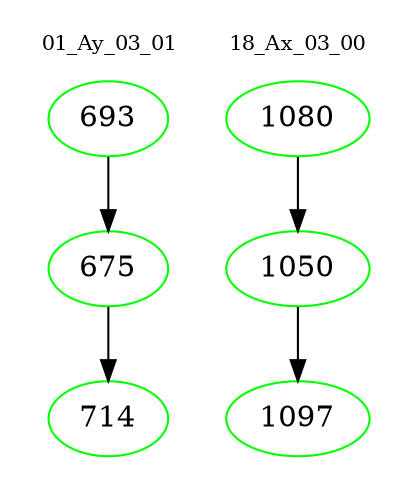 digraph{
subgraph cluster_0 {
color = white
label = "01_Ay_03_01";
fontsize=10;
T0_693 [label="693", color="green"]
T0_693 -> T0_675 [color="black"]
T0_675 [label="675", color="green"]
T0_675 -> T0_714 [color="black"]
T0_714 [label="714", color="green"]
}
subgraph cluster_1 {
color = white
label = "18_Ax_03_00";
fontsize=10;
T1_1080 [label="1080", color="green"]
T1_1080 -> T1_1050 [color="black"]
T1_1050 [label="1050", color="green"]
T1_1050 -> T1_1097 [color="black"]
T1_1097 [label="1097", color="green"]
}
}
